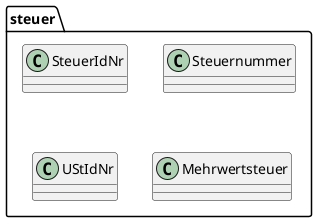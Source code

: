 @startuml

package "steuer" {

    class SteuerIdNr
    class Steuernummer
    class UStIdNr
    class Mehrwertsteuer

}

@enduml
